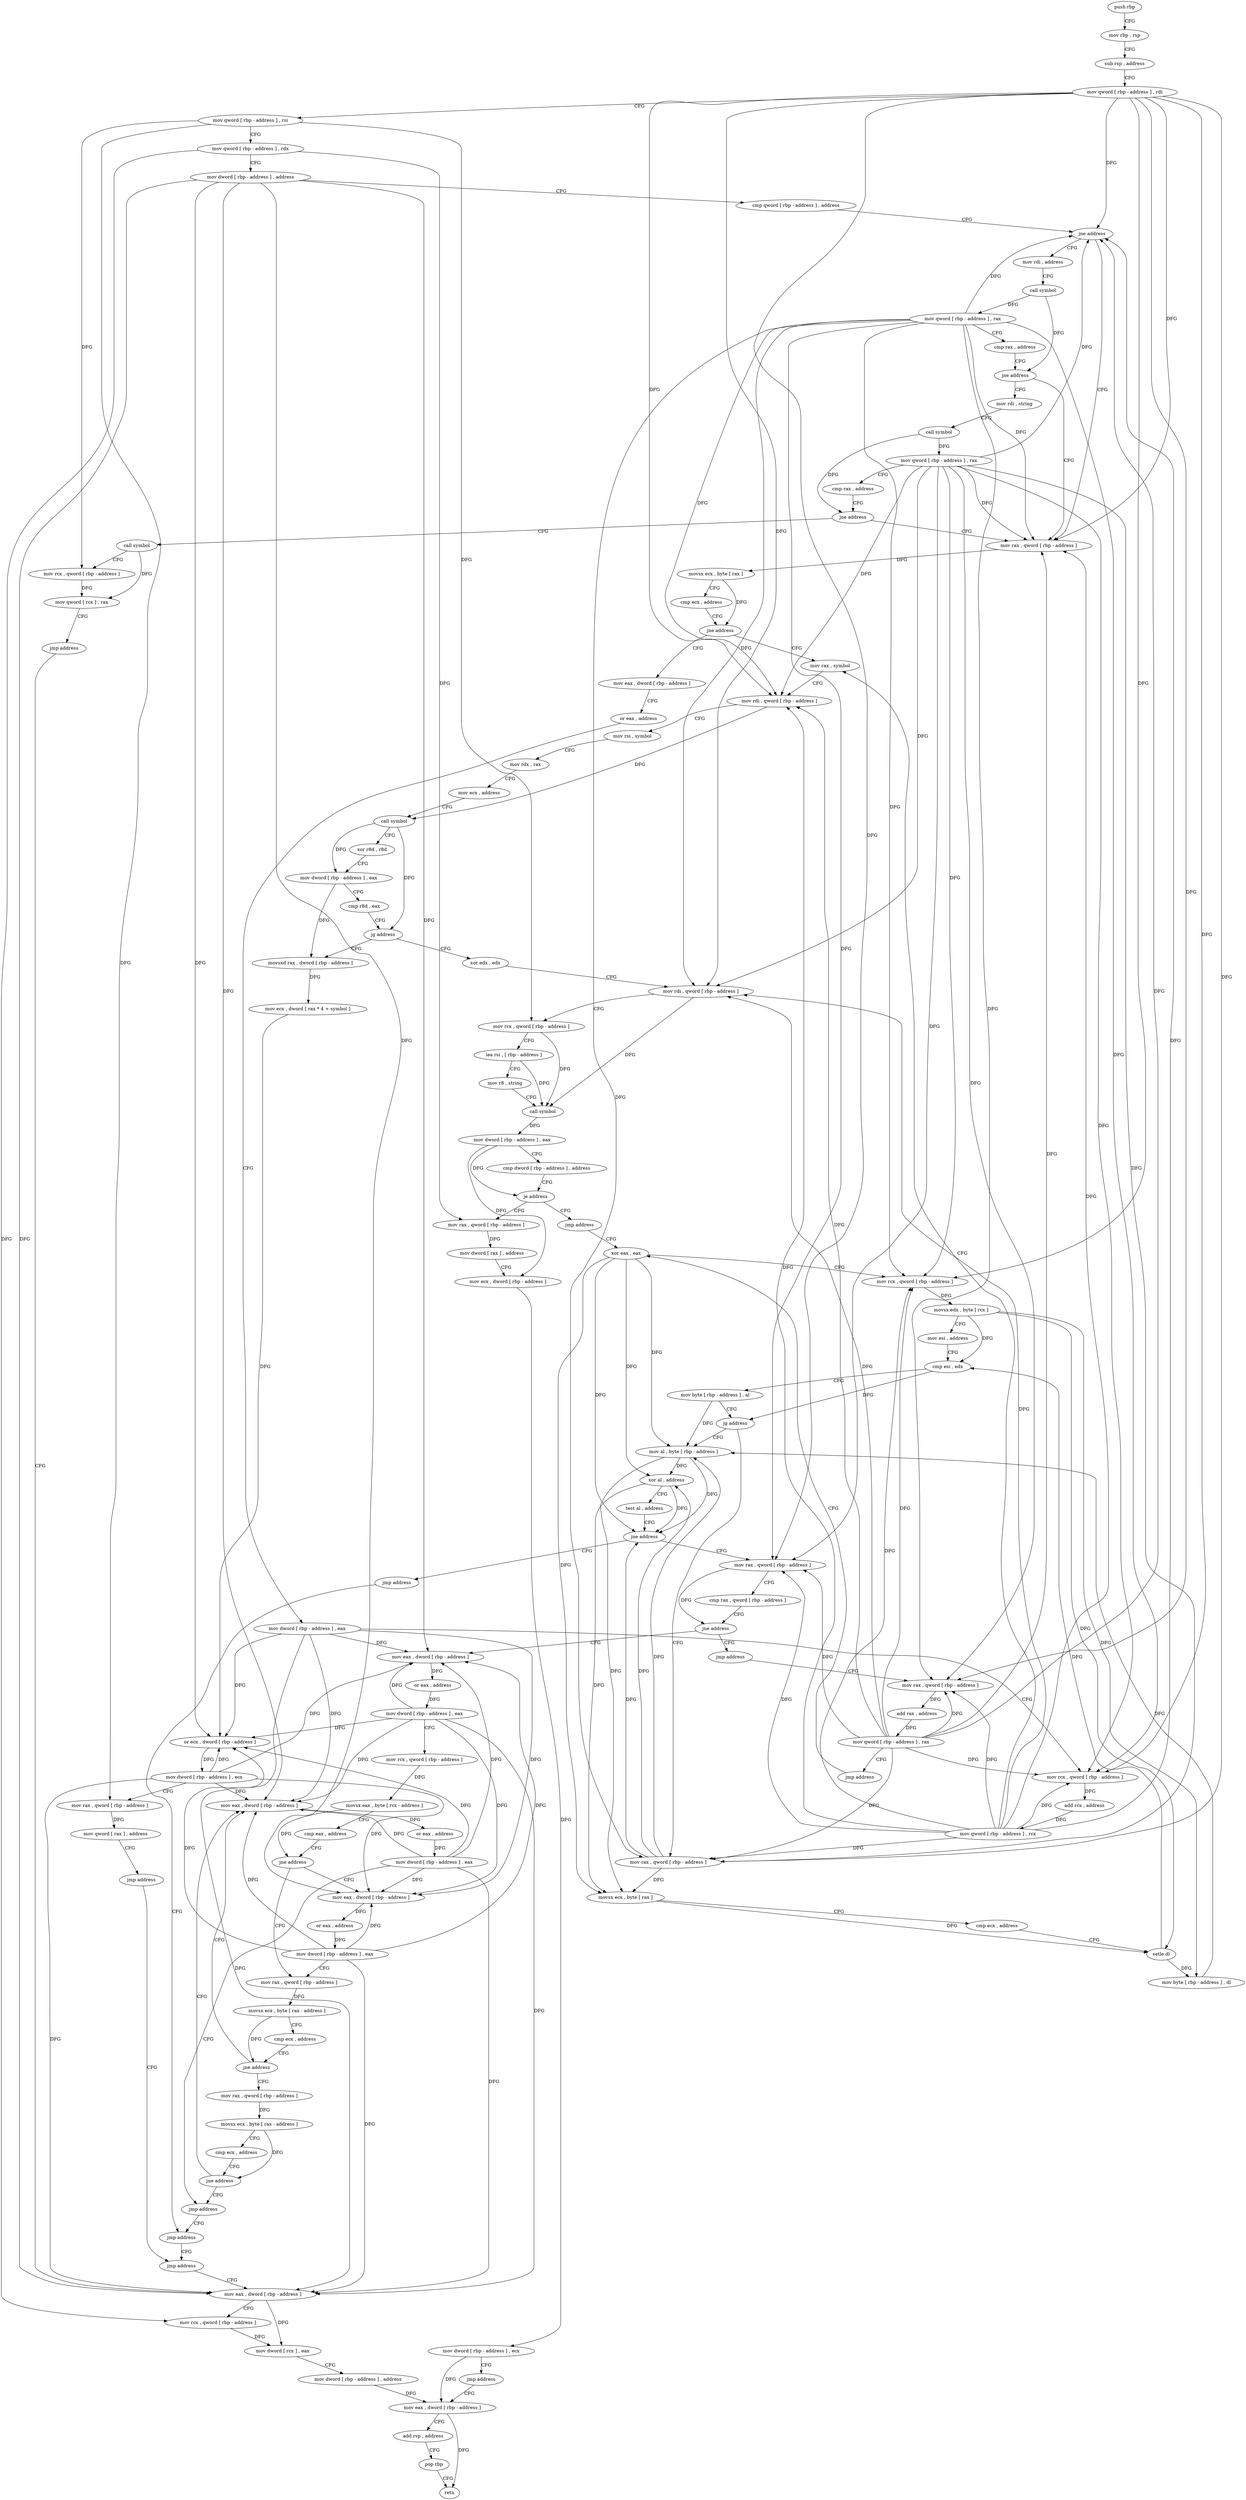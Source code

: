 digraph "func" {
"4284560" [label = "push rbp" ]
"4284561" [label = "mov rbp , rsp" ]
"4284564" [label = "sub rsp , address" ]
"4284568" [label = "mov qword [ rbp - address ] , rdi" ]
"4284572" [label = "mov qword [ rbp - address ] , rsi" ]
"4284576" [label = "mov qword [ rbp - address ] , rdx" ]
"4284580" [label = "mov dword [ rbp - address ] , address" ]
"4284587" [label = "cmp qword [ rbp - address ] , address" ]
"4284592" [label = "jne address" ]
"4284673" [label = "mov rax , qword [ rbp - address ]" ]
"4284598" [label = "mov rdi , address" ]
"4284677" [label = "movsx ecx , byte [ rax ]" ]
"4284680" [label = "cmp ecx , address" ]
"4284683" [label = "jne address" ]
"4284713" [label = "mov rax , symbol" ]
"4284689" [label = "mov eax , dword [ rbp - address ]" ]
"4284608" [label = "call symbol" ]
"4284613" [label = "mov qword [ rbp - address ] , rax" ]
"4284617" [label = "cmp rax , address" ]
"4284621" [label = "jne address" ]
"4284627" [label = "mov rdi , string" ]
"4284723" [label = "mov rdi , qword [ rbp - address ]" ]
"4284727" [label = "mov rsi , symbol" ]
"4284737" [label = "mov rdx , rax" ]
"4284740" [label = "mov ecx , address" ]
"4284745" [label = "call symbol" ]
"4284750" [label = "xor r8d , r8d" ]
"4284753" [label = "mov dword [ rbp - address ] , eax" ]
"4284756" [label = "cmp r8d , eax" ]
"4284759" [label = "jg address" ]
"4284798" [label = "xor edx , edx" ]
"4284765" [label = "movsxd rax , dword [ rbp - address ]" ]
"4284692" [label = "or eax , address" ]
"4284695" [label = "mov dword [ rbp - address ] , eax" ]
"4284698" [label = "mov rcx , qword [ rbp - address ]" ]
"4284702" [label = "add rcx , address" ]
"4284709" [label = "mov qword [ rbp - address ] , rcx" ]
"4284637" [label = "call symbol" ]
"4284642" [label = "mov qword [ rbp - address ] , rax" ]
"4284646" [label = "cmp rax , address" ]
"4284650" [label = "jne address" ]
"4284656" [label = "call symbol" ]
"4284800" [label = "mov rdi , qword [ rbp - address ]" ]
"4284804" [label = "mov rcx , qword [ rbp - address ]" ]
"4284808" [label = "lea rsi , [ rbp - address ]" ]
"4284812" [label = "mov r8 , string" ]
"4284822" [label = "call symbol" ]
"4284827" [label = "mov dword [ rbp - address ] , eax" ]
"4284830" [label = "cmp dword [ rbp - address ] , address" ]
"4284834" [label = "je address" ]
"4284861" [label = "jmp address" ]
"4284840" [label = "mov rax , qword [ rbp - address ]" ]
"4284769" [label = "mov ecx , dword [ rax * 4 + symbol ]" ]
"4284776" [label = "or ecx , dword [ rbp - address ]" ]
"4284779" [label = "mov dword [ rbp - address ] , ecx" ]
"4284782" [label = "mov rax , qword [ rbp - address ]" ]
"4284786" [label = "mov qword [ rax ] , address" ]
"4284793" [label = "jmp address" ]
"4285055" [label = "jmp address" ]
"4284661" [label = "mov rcx , qword [ rbp - address ]" ]
"4284665" [label = "mov qword [ rcx ] , rax" ]
"4284668" [label = "jmp address" ]
"4285060" [label = "mov eax , dword [ rbp - address ]" ]
"4284866" [label = "xor eax , eax" ]
"4284844" [label = "mov dword [ rax ] , address" ]
"4284850" [label = "mov ecx , dword [ rbp - address ]" ]
"4284853" [label = "mov dword [ rbp - address ] , ecx" ]
"4284856" [label = "jmp address" ]
"4285076" [label = "mov eax , dword [ rbp - address ]" ]
"4285063" [label = "mov rcx , qword [ rbp - address ]" ]
"4285067" [label = "mov dword [ rcx ] , eax" ]
"4285069" [label = "mov dword [ rbp - address ] , address" ]
"4284868" [label = "mov rcx , qword [ rbp - address ]" ]
"4284872" [label = "movsx edx , byte [ rcx ]" ]
"4284875" [label = "mov esi , address" ]
"4284880" [label = "cmp esi , edx" ]
"4284882" [label = "mov byte [ rbp - address ] , al" ]
"4284885" [label = "jg address" ]
"4284907" [label = "mov al , byte [ rbp - address ]" ]
"4284891" [label = "mov rax , qword [ rbp - address ]" ]
"4285079" [label = "add rsp , address" ]
"4285083" [label = "pop rbp" ]
"4285084" [label = "retn" ]
"4284910" [label = "xor al , address" ]
"4284912" [label = "test al , address" ]
"4284914" [label = "jne address" ]
"4284925" [label = "mov rax , qword [ rbp - address ]" ]
"4284920" [label = "jmp address" ]
"4284895" [label = "movsx ecx , byte [ rax ]" ]
"4284898" [label = "cmp ecx , address" ]
"4284901" [label = "setle dl" ]
"4284904" [label = "mov byte [ rbp - address ] , dl" ]
"4284929" [label = "cmp rax , qword [ rbp - address ]" ]
"4284933" [label = "jne address" ]
"4285026" [label = "jmp address" ]
"4284939" [label = "mov eax , dword [ rbp - address ]" ]
"4285050" [label = "jmp address" ]
"4285031" [label = "mov rax , qword [ rbp - address ]" ]
"4284942" [label = "or eax , address" ]
"4284947" [label = "mov dword [ rbp - address ] , eax" ]
"4284950" [label = "mov rcx , qword [ rbp - address ]" ]
"4284954" [label = "movsx eax , byte [ rcx - address ]" ]
"4284958" [label = "cmp eax , address" ]
"4284961" [label = "jne address" ]
"4284978" [label = "mov rax , qword [ rbp - address ]" ]
"4284967" [label = "mov eax , dword [ rbp - address ]" ]
"4285035" [label = "add rax , address" ]
"4285041" [label = "mov qword [ rbp - address ] , rax" ]
"4285045" [label = "jmp address" ]
"4284982" [label = "movsx ecx , byte [ rax - address ]" ]
"4284986" [label = "cmp ecx , address" ]
"4284989" [label = "jne address" ]
"4285012" [label = "mov eax , dword [ rbp - address ]" ]
"4284995" [label = "mov rax , qword [ rbp - address ]" ]
"4284970" [label = "or eax , address" ]
"4284975" [label = "mov dword [ rbp - address ] , eax" ]
"4285015" [label = "or eax , address" ]
"4285018" [label = "mov dword [ rbp - address ] , eax" ]
"4285021" [label = "jmp address" ]
"4284999" [label = "movsx ecx , byte [ rax - address ]" ]
"4285003" [label = "cmp ecx , address" ]
"4285006" [label = "jne address" ]
"4284560" -> "4284561" [ label = "CFG" ]
"4284561" -> "4284564" [ label = "CFG" ]
"4284564" -> "4284568" [ label = "CFG" ]
"4284568" -> "4284572" [ label = "CFG" ]
"4284568" -> "4284592" [ label = "DFG" ]
"4284568" -> "4284673" [ label = "DFG" ]
"4284568" -> "4284723" [ label = "DFG" ]
"4284568" -> "4284698" [ label = "DFG" ]
"4284568" -> "4284800" [ label = "DFG" ]
"4284568" -> "4284868" [ label = "DFG" ]
"4284568" -> "4284891" [ label = "DFG" ]
"4284568" -> "4284925" [ label = "DFG" ]
"4284568" -> "4285031" [ label = "DFG" ]
"4284572" -> "4284576" [ label = "CFG" ]
"4284572" -> "4284804" [ label = "DFG" ]
"4284572" -> "4284782" [ label = "DFG" ]
"4284572" -> "4284661" [ label = "DFG" ]
"4284576" -> "4284580" [ label = "CFG" ]
"4284576" -> "4284840" [ label = "DFG" ]
"4284576" -> "4285063" [ label = "DFG" ]
"4284580" -> "4284587" [ label = "CFG" ]
"4284580" -> "4284776" [ label = "DFG" ]
"4284580" -> "4285060" [ label = "DFG" ]
"4284580" -> "4284939" [ label = "DFG" ]
"4284580" -> "4284967" [ label = "DFG" ]
"4284580" -> "4285012" [ label = "DFG" ]
"4284587" -> "4284592" [ label = "CFG" ]
"4284592" -> "4284673" [ label = "CFG" ]
"4284592" -> "4284598" [ label = "CFG" ]
"4284673" -> "4284677" [ label = "DFG" ]
"4284598" -> "4284608" [ label = "CFG" ]
"4284677" -> "4284680" [ label = "CFG" ]
"4284677" -> "4284683" [ label = "DFG" ]
"4284680" -> "4284683" [ label = "CFG" ]
"4284683" -> "4284713" [ label = "CFG" ]
"4284683" -> "4284689" [ label = "CFG" ]
"4284713" -> "4284723" [ label = "CFG" ]
"4284689" -> "4284692" [ label = "CFG" ]
"4284608" -> "4284613" [ label = "DFG" ]
"4284608" -> "4284621" [ label = "DFG" ]
"4284613" -> "4284617" [ label = "CFG" ]
"4284613" -> "4284592" [ label = "DFG" ]
"4284613" -> "4284673" [ label = "DFG" ]
"4284613" -> "4284723" [ label = "DFG" ]
"4284613" -> "4284698" [ label = "DFG" ]
"4284613" -> "4284800" [ label = "DFG" ]
"4284613" -> "4284868" [ label = "DFG" ]
"4284613" -> "4284891" [ label = "DFG" ]
"4284613" -> "4284925" [ label = "DFG" ]
"4284613" -> "4285031" [ label = "DFG" ]
"4284617" -> "4284621" [ label = "CFG" ]
"4284621" -> "4284673" [ label = "CFG" ]
"4284621" -> "4284627" [ label = "CFG" ]
"4284627" -> "4284637" [ label = "CFG" ]
"4284723" -> "4284727" [ label = "CFG" ]
"4284723" -> "4284745" [ label = "DFG" ]
"4284727" -> "4284737" [ label = "CFG" ]
"4284737" -> "4284740" [ label = "CFG" ]
"4284740" -> "4284745" [ label = "CFG" ]
"4284745" -> "4284750" [ label = "CFG" ]
"4284745" -> "4284753" [ label = "DFG" ]
"4284745" -> "4284759" [ label = "DFG" ]
"4284750" -> "4284753" [ label = "CFG" ]
"4284753" -> "4284756" [ label = "CFG" ]
"4284753" -> "4284765" [ label = "DFG" ]
"4284756" -> "4284759" [ label = "CFG" ]
"4284759" -> "4284798" [ label = "CFG" ]
"4284759" -> "4284765" [ label = "CFG" ]
"4284798" -> "4284800" [ label = "CFG" ]
"4284765" -> "4284769" [ label = "DFG" ]
"4284692" -> "4284695" [ label = "CFG" ]
"4284695" -> "4284698" [ label = "CFG" ]
"4284695" -> "4284776" [ label = "DFG" ]
"4284695" -> "4285060" [ label = "DFG" ]
"4284695" -> "4284939" [ label = "DFG" ]
"4284695" -> "4284967" [ label = "DFG" ]
"4284695" -> "4285012" [ label = "DFG" ]
"4284698" -> "4284702" [ label = "DFG" ]
"4284702" -> "4284709" [ label = "DFG" ]
"4284709" -> "4284713" [ label = "CFG" ]
"4284709" -> "4284592" [ label = "DFG" ]
"4284709" -> "4284673" [ label = "DFG" ]
"4284709" -> "4284723" [ label = "DFG" ]
"4284709" -> "4284698" [ label = "DFG" ]
"4284709" -> "4284800" [ label = "DFG" ]
"4284709" -> "4284868" [ label = "DFG" ]
"4284709" -> "4284891" [ label = "DFG" ]
"4284709" -> "4284925" [ label = "DFG" ]
"4284709" -> "4285031" [ label = "DFG" ]
"4284637" -> "4284642" [ label = "DFG" ]
"4284637" -> "4284650" [ label = "DFG" ]
"4284642" -> "4284646" [ label = "CFG" ]
"4284642" -> "4284592" [ label = "DFG" ]
"4284642" -> "4284673" [ label = "DFG" ]
"4284642" -> "4284723" [ label = "DFG" ]
"4284642" -> "4284698" [ label = "DFG" ]
"4284642" -> "4284800" [ label = "DFG" ]
"4284642" -> "4284868" [ label = "DFG" ]
"4284642" -> "4284891" [ label = "DFG" ]
"4284642" -> "4284925" [ label = "DFG" ]
"4284642" -> "4285031" [ label = "DFG" ]
"4284646" -> "4284650" [ label = "CFG" ]
"4284650" -> "4284673" [ label = "CFG" ]
"4284650" -> "4284656" [ label = "CFG" ]
"4284656" -> "4284661" [ label = "CFG" ]
"4284656" -> "4284665" [ label = "DFG" ]
"4284800" -> "4284804" [ label = "CFG" ]
"4284800" -> "4284822" [ label = "DFG" ]
"4284804" -> "4284808" [ label = "CFG" ]
"4284804" -> "4284822" [ label = "DFG" ]
"4284808" -> "4284812" [ label = "CFG" ]
"4284808" -> "4284822" [ label = "DFG" ]
"4284812" -> "4284822" [ label = "CFG" ]
"4284822" -> "4284827" [ label = "DFG" ]
"4284827" -> "4284830" [ label = "CFG" ]
"4284827" -> "4284834" [ label = "DFG" ]
"4284827" -> "4284850" [ label = "DFG" ]
"4284830" -> "4284834" [ label = "CFG" ]
"4284834" -> "4284861" [ label = "CFG" ]
"4284834" -> "4284840" [ label = "CFG" ]
"4284861" -> "4284866" [ label = "CFG" ]
"4284840" -> "4284844" [ label = "DFG" ]
"4284769" -> "4284776" [ label = "DFG" ]
"4284776" -> "4284779" [ label = "DFG" ]
"4284779" -> "4284782" [ label = "CFG" ]
"4284779" -> "4284776" [ label = "DFG" ]
"4284779" -> "4285060" [ label = "DFG" ]
"4284779" -> "4284939" [ label = "DFG" ]
"4284779" -> "4284967" [ label = "DFG" ]
"4284779" -> "4285012" [ label = "DFG" ]
"4284782" -> "4284786" [ label = "DFG" ]
"4284786" -> "4284793" [ label = "CFG" ]
"4284793" -> "4285055" [ label = "CFG" ]
"4285055" -> "4285060" [ label = "CFG" ]
"4284661" -> "4284665" [ label = "DFG" ]
"4284665" -> "4284668" [ label = "CFG" ]
"4284668" -> "4285060" [ label = "CFG" ]
"4285060" -> "4285063" [ label = "CFG" ]
"4285060" -> "4285067" [ label = "DFG" ]
"4284866" -> "4284868" [ label = "CFG" ]
"4284866" -> "4284907" [ label = "DFG" ]
"4284866" -> "4284910" [ label = "DFG" ]
"4284866" -> "4284914" [ label = "DFG" ]
"4284866" -> "4284895" [ label = "DFG" ]
"4284844" -> "4284850" [ label = "CFG" ]
"4284850" -> "4284853" [ label = "DFG" ]
"4284853" -> "4284856" [ label = "CFG" ]
"4284853" -> "4285076" [ label = "DFG" ]
"4284856" -> "4285076" [ label = "CFG" ]
"4285076" -> "4285079" [ label = "CFG" ]
"4285076" -> "4285084" [ label = "DFG" ]
"4285063" -> "4285067" [ label = "DFG" ]
"4285067" -> "4285069" [ label = "CFG" ]
"4285069" -> "4285076" [ label = "DFG" ]
"4284868" -> "4284872" [ label = "DFG" ]
"4284872" -> "4284875" [ label = "CFG" ]
"4284872" -> "4284880" [ label = "DFG" ]
"4284872" -> "4284901" [ label = "DFG" ]
"4284872" -> "4284904" [ label = "DFG" ]
"4284875" -> "4284880" [ label = "CFG" ]
"4284880" -> "4284882" [ label = "CFG" ]
"4284880" -> "4284885" [ label = "DFG" ]
"4284882" -> "4284885" [ label = "CFG" ]
"4284882" -> "4284907" [ label = "DFG" ]
"4284885" -> "4284907" [ label = "CFG" ]
"4284885" -> "4284891" [ label = "CFG" ]
"4284907" -> "4284910" [ label = "DFG" ]
"4284907" -> "4284914" [ label = "DFG" ]
"4284907" -> "4284895" [ label = "DFG" ]
"4284891" -> "4284895" [ label = "DFG" ]
"4284891" -> "4284910" [ label = "DFG" ]
"4284891" -> "4284914" [ label = "DFG" ]
"4284891" -> "4284907" [ label = "DFG" ]
"4285079" -> "4285083" [ label = "CFG" ]
"4285083" -> "4285084" [ label = "CFG" ]
"4284910" -> "4284912" [ label = "CFG" ]
"4284910" -> "4284914" [ label = "DFG" ]
"4284910" -> "4284895" [ label = "DFG" ]
"4284912" -> "4284914" [ label = "CFG" ]
"4284914" -> "4284925" [ label = "CFG" ]
"4284914" -> "4284920" [ label = "CFG" ]
"4284925" -> "4284929" [ label = "CFG" ]
"4284925" -> "4284933" [ label = "DFG" ]
"4284920" -> "4285050" [ label = "CFG" ]
"4284895" -> "4284898" [ label = "CFG" ]
"4284895" -> "4284901" [ label = "DFG" ]
"4284898" -> "4284901" [ label = "CFG" ]
"4284901" -> "4284904" [ label = "DFG" ]
"4284901" -> "4284880" [ label = "DFG" ]
"4284904" -> "4284907" [ label = "DFG" ]
"4284929" -> "4284933" [ label = "CFG" ]
"4284933" -> "4285026" [ label = "CFG" ]
"4284933" -> "4284939" [ label = "CFG" ]
"4285026" -> "4285031" [ label = "CFG" ]
"4284939" -> "4284942" [ label = "DFG" ]
"4285050" -> "4285055" [ label = "CFG" ]
"4285031" -> "4285035" [ label = "DFG" ]
"4284942" -> "4284947" [ label = "DFG" ]
"4284947" -> "4284950" [ label = "CFG" ]
"4284947" -> "4284776" [ label = "DFG" ]
"4284947" -> "4285060" [ label = "DFG" ]
"4284947" -> "4284939" [ label = "DFG" ]
"4284947" -> "4284967" [ label = "DFG" ]
"4284947" -> "4285012" [ label = "DFG" ]
"4284950" -> "4284954" [ label = "DFG" ]
"4284954" -> "4284958" [ label = "CFG" ]
"4284954" -> "4284961" [ label = "DFG" ]
"4284958" -> "4284961" [ label = "CFG" ]
"4284961" -> "4284978" [ label = "CFG" ]
"4284961" -> "4284967" [ label = "CFG" ]
"4284978" -> "4284982" [ label = "DFG" ]
"4284967" -> "4284970" [ label = "DFG" ]
"4285035" -> "4285041" [ label = "DFG" ]
"4285041" -> "4285045" [ label = "CFG" ]
"4285041" -> "4284592" [ label = "DFG" ]
"4285041" -> "4284673" [ label = "DFG" ]
"4285041" -> "4284723" [ label = "DFG" ]
"4285041" -> "4284698" [ label = "DFG" ]
"4285041" -> "4284800" [ label = "DFG" ]
"4285041" -> "4284868" [ label = "DFG" ]
"4285041" -> "4284891" [ label = "DFG" ]
"4285041" -> "4284925" [ label = "DFG" ]
"4285041" -> "4285031" [ label = "DFG" ]
"4285045" -> "4284866" [ label = "CFG" ]
"4284982" -> "4284986" [ label = "CFG" ]
"4284982" -> "4284989" [ label = "DFG" ]
"4284986" -> "4284989" [ label = "CFG" ]
"4284989" -> "4285012" [ label = "CFG" ]
"4284989" -> "4284995" [ label = "CFG" ]
"4285012" -> "4285015" [ label = "DFG" ]
"4284995" -> "4284999" [ label = "DFG" ]
"4284970" -> "4284975" [ label = "DFG" ]
"4284975" -> "4284978" [ label = "CFG" ]
"4284975" -> "4284776" [ label = "DFG" ]
"4284975" -> "4285060" [ label = "DFG" ]
"4284975" -> "4284939" [ label = "DFG" ]
"4284975" -> "4284967" [ label = "DFG" ]
"4284975" -> "4285012" [ label = "DFG" ]
"4285015" -> "4285018" [ label = "DFG" ]
"4285018" -> "4285021" [ label = "CFG" ]
"4285018" -> "4284776" [ label = "DFG" ]
"4285018" -> "4285060" [ label = "DFG" ]
"4285018" -> "4284939" [ label = "DFG" ]
"4285018" -> "4284967" [ label = "DFG" ]
"4285018" -> "4285012" [ label = "DFG" ]
"4285021" -> "4285050" [ label = "CFG" ]
"4284999" -> "4285003" [ label = "CFG" ]
"4284999" -> "4285006" [ label = "DFG" ]
"4285003" -> "4285006" [ label = "CFG" ]
"4285006" -> "4285021" [ label = "CFG" ]
"4285006" -> "4285012" [ label = "CFG" ]
}
